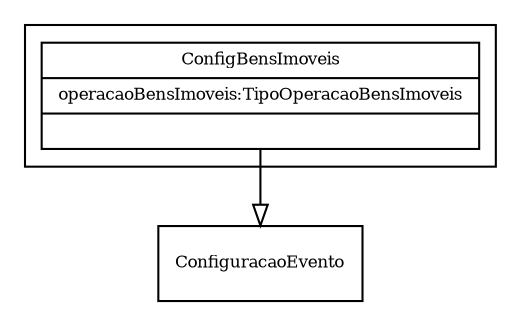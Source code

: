 digraph G{
fontname = "Times-Roman"
fontsize = 8

node [
        fontname = "Times-Roman"
        fontsize = 8
        shape = "record"
]

edge [
        fontname = "Times-Roman"
        fontsize = 8
]

subgraph clusterCONFIGURACAO_DE_BENS_IMOVEIS
{
ConfigBensImoveis [label = "{ConfigBensImoveis|operacaoBensImoveis:TipoOperacaoBensImoveis\l|\l}"]
}
edge [ arrowhead = "empty" headlabel = "" taillabel = ""] ConfigBensImoveis -> ConfiguracaoEvento
}
